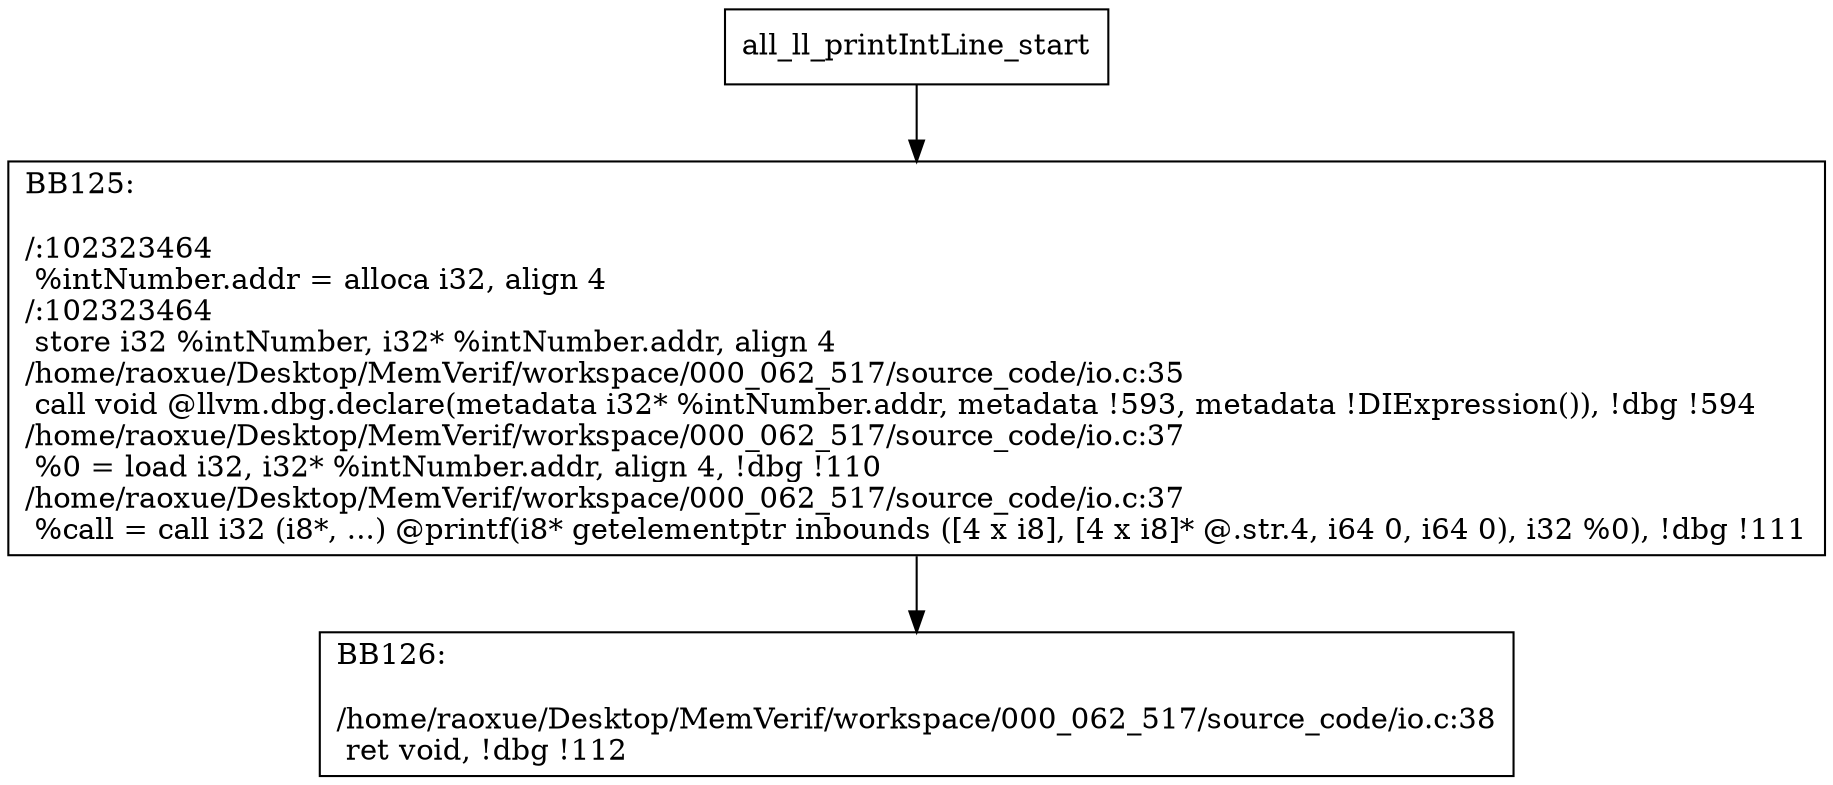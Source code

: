 digraph "CFG for'all_ll_printIntLine' function" {
	BBall_ll_printIntLine_start[shape=record,label="{all_ll_printIntLine_start}"];
	BBall_ll_printIntLine_start-> all_ll_printIntLineBB125;
	all_ll_printIntLineBB125 [shape=record, label="{BB125:\l\l/:102323464\l
  %intNumber.addr = alloca i32, align 4\l
/:102323464\l
  store i32 %intNumber, i32* %intNumber.addr, align 4\l
/home/raoxue/Desktop/MemVerif/workspace/000_062_517/source_code/io.c:35\l
  call void @llvm.dbg.declare(metadata i32* %intNumber.addr, metadata !593, metadata !DIExpression()), !dbg !594\l
/home/raoxue/Desktop/MemVerif/workspace/000_062_517/source_code/io.c:37\l
  %0 = load i32, i32* %intNumber.addr, align 4, !dbg !110\l
/home/raoxue/Desktop/MemVerif/workspace/000_062_517/source_code/io.c:37\l
  %call = call i32 (i8*, ...) @printf(i8* getelementptr inbounds ([4 x i8], [4 x i8]* @.str.4, i64 0, i64 0), i32 %0), !dbg !111\l
}"];
	all_ll_printIntLineBB125-> all_ll_printIntLineBB126;
	all_ll_printIntLineBB126 [shape=record, label="{BB126:\l\l/home/raoxue/Desktop/MemVerif/workspace/000_062_517/source_code/io.c:38\l
  ret void, !dbg !112\l
}"];
}
